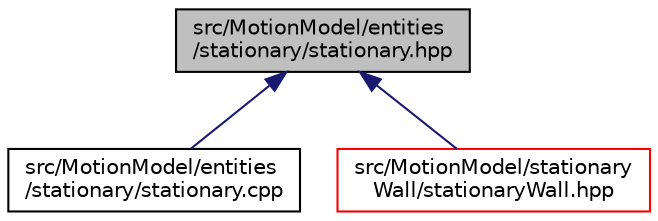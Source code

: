 digraph "src/MotionModel/entities/stationary/stationary.hpp"
{
 // LATEX_PDF_SIZE
  edge [fontname="Helvetica",fontsize="10",labelfontname="Helvetica",labelfontsize="10"];
  node [fontname="Helvetica",fontsize="10",shape=record];
  Node1 [label="src/MotionModel/entities\l/stationary/stationary.hpp",height=0.2,width=0.4,color="black", fillcolor="grey75", style="filled", fontcolor="black",tooltip=" "];
  Node1 -> Node2 [dir="back",color="midnightblue",fontsize="10",style="solid",fontname="Helvetica"];
  Node2 [label="src/MotionModel/entities\l/stationary/stationary.cpp",height=0.2,width=0.4,color="black", fillcolor="white", style="filled",URL="$stationary_8cpp.html",tooltip=" "];
  Node1 -> Node3 [dir="back",color="midnightblue",fontsize="10",style="solid",fontname="Helvetica"];
  Node3 [label="src/MotionModel/stationary\lWall/stationaryWall.hpp",height=0.2,width=0.4,color="red", fillcolor="white", style="filled",URL="$stationaryWall_8hpp.html",tooltip=" "];
}
